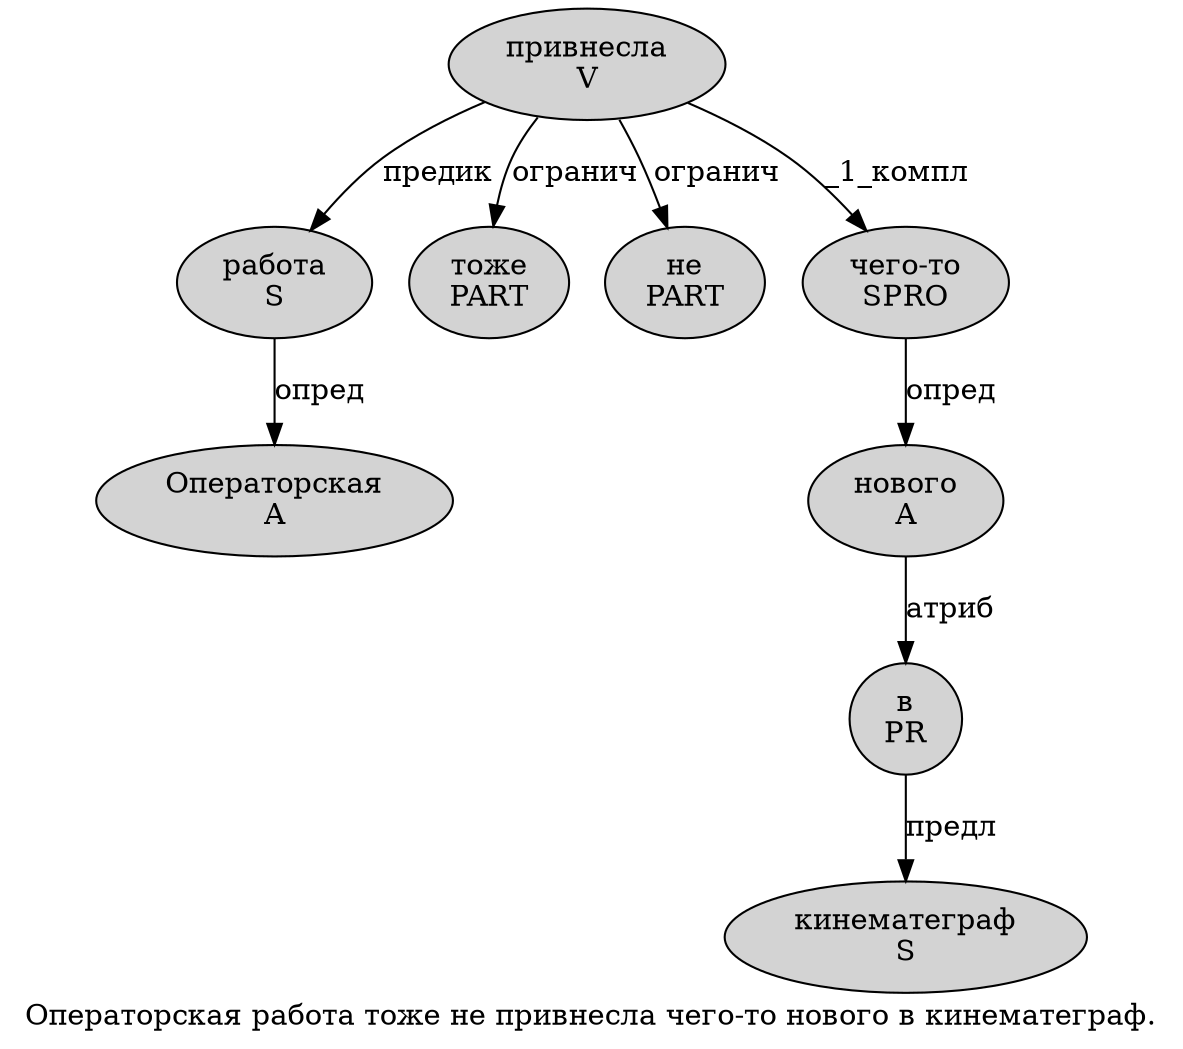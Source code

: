 digraph SENTENCE_3053 {
	graph [label="Операторская работа тоже не привнесла чего-то нового в кинематеграф."]
	node [style=filled]
		0 [label="Операторская
A" color="" fillcolor=lightgray penwidth=1 shape=ellipse]
		1 [label="работа
S" color="" fillcolor=lightgray penwidth=1 shape=ellipse]
		2 [label="тоже
PART" color="" fillcolor=lightgray penwidth=1 shape=ellipse]
		3 [label="не
PART" color="" fillcolor=lightgray penwidth=1 shape=ellipse]
		4 [label="привнесла
V" color="" fillcolor=lightgray penwidth=1 shape=ellipse]
		5 [label="чего-то
SPRO" color="" fillcolor=lightgray penwidth=1 shape=ellipse]
		6 [label="нового
A" color="" fillcolor=lightgray penwidth=1 shape=ellipse]
		7 [label="в
PR" color="" fillcolor=lightgray penwidth=1 shape=ellipse]
		8 [label="кинематеграф
S" color="" fillcolor=lightgray penwidth=1 shape=ellipse]
			7 -> 8 [label="предл"]
			5 -> 6 [label="опред"]
			6 -> 7 [label="атриб"]
			1 -> 0 [label="опред"]
			4 -> 1 [label="предик"]
			4 -> 2 [label="огранич"]
			4 -> 3 [label="огранич"]
			4 -> 5 [label="_1_компл"]
}